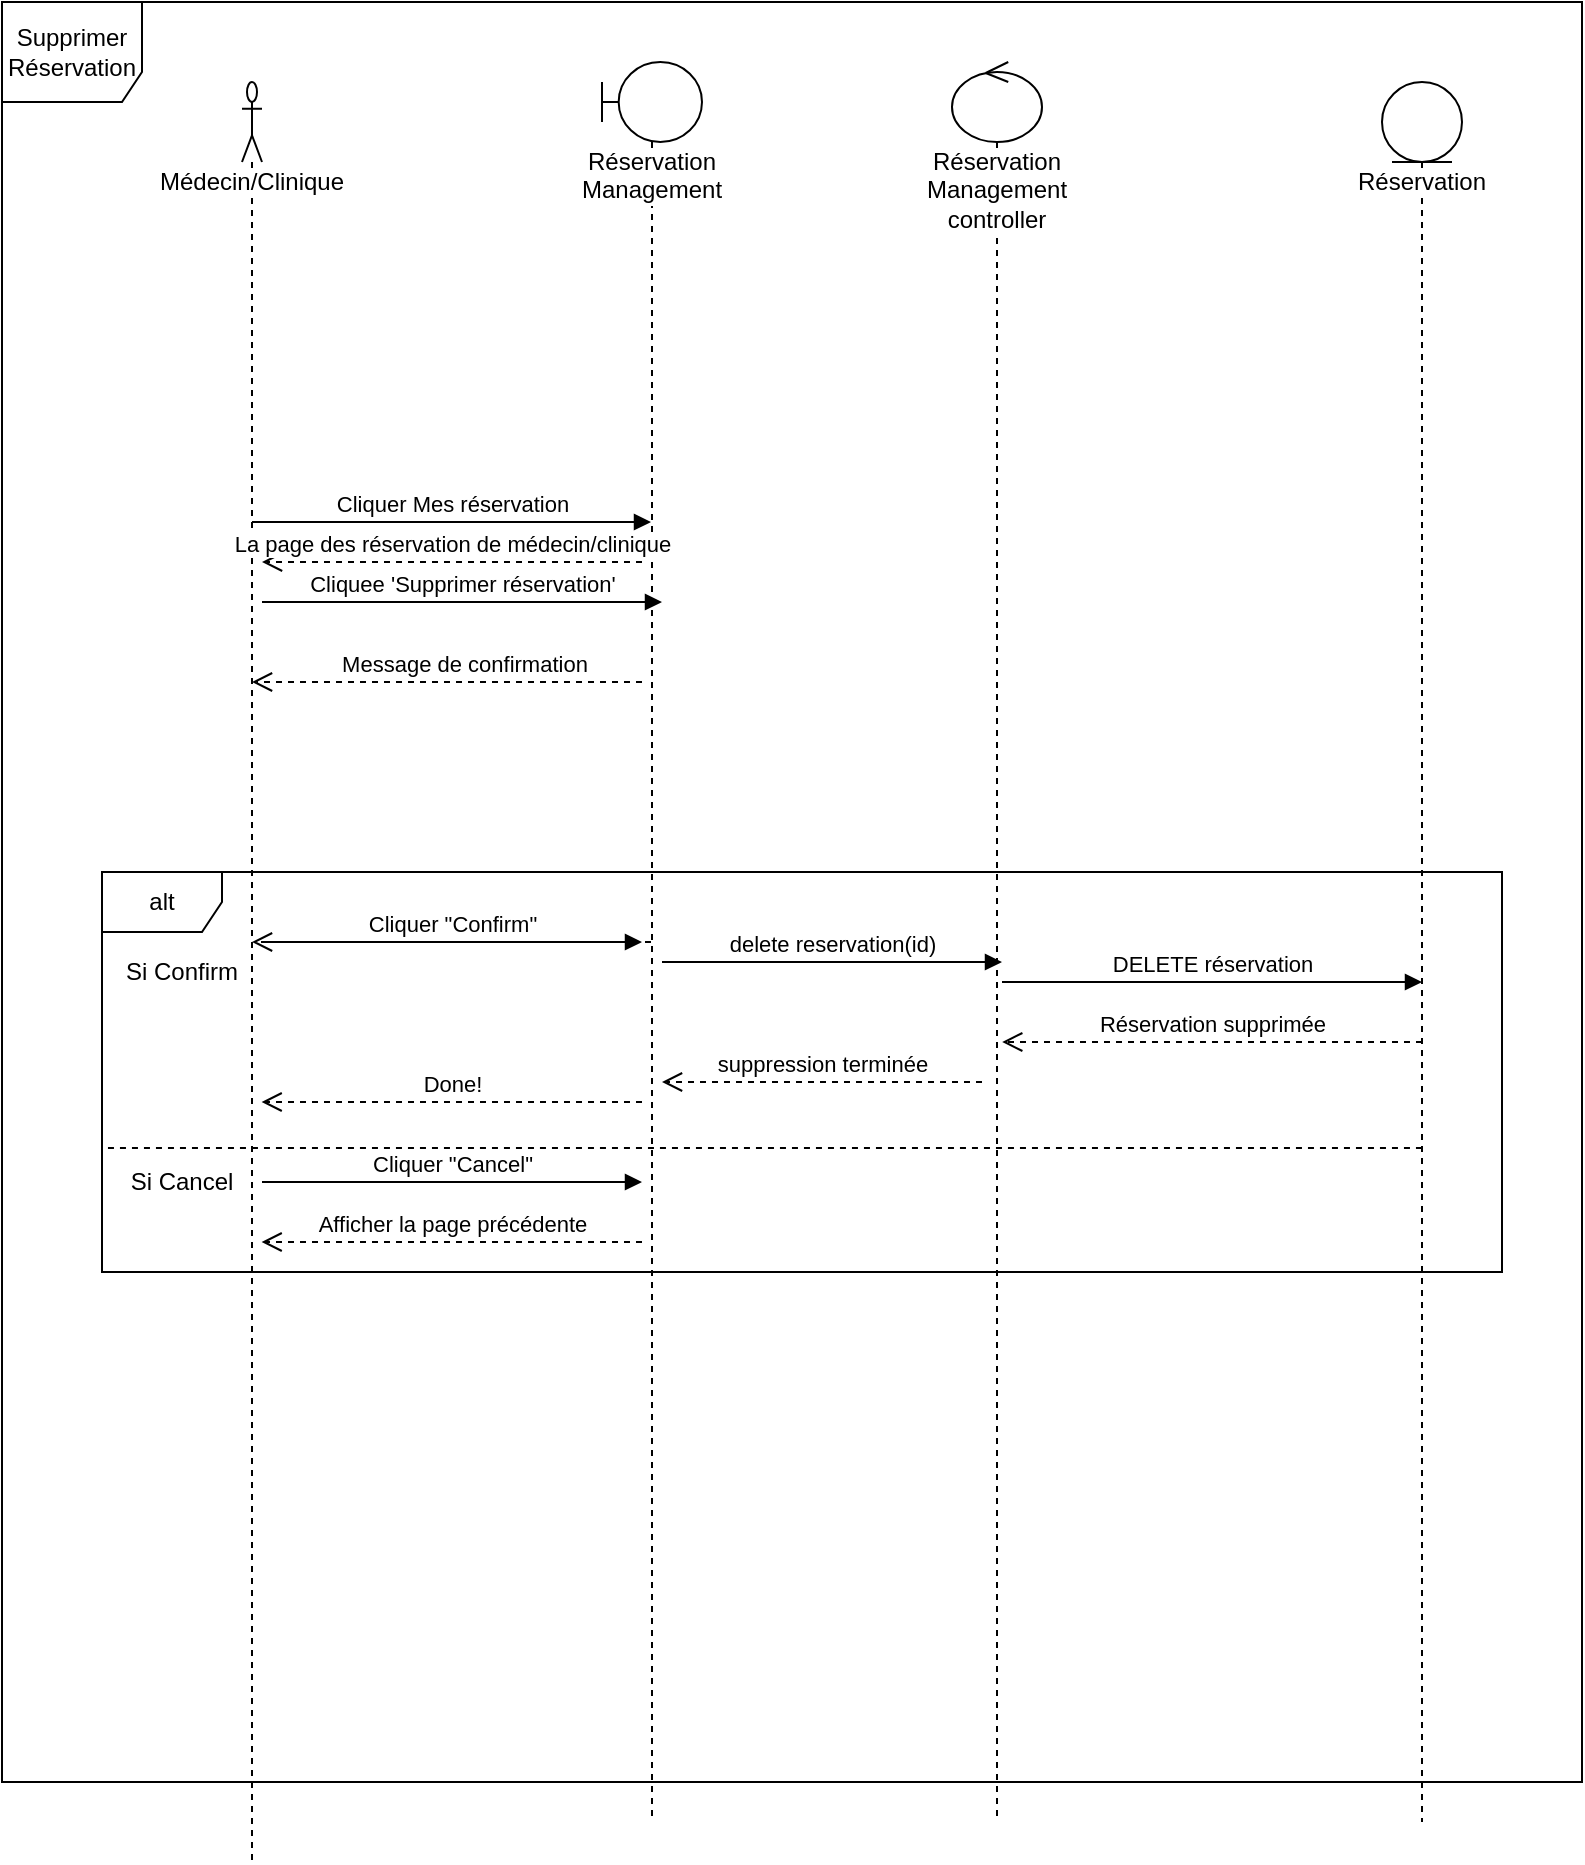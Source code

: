 <mxfile version="10.5.4" type="device"><diagram id="chPoz5LdmpBUyQcO5zTx" name="Page-1"><mxGraphModel dx="840" dy="506" grid="1" gridSize="10" guides="1" tooltips="1" connect="1" arrows="1" fold="1" page="1" pageScale="1" pageWidth="850" pageHeight="1100" math="0" shadow="0"><root><mxCell id="0"/><mxCell id="1" parent="0"/><mxCell id="VjuR507clFlsxulzZDKX-1" value="Supprimer Réservation" style="shape=umlFrame;whiteSpace=wrap;html=1;width=70;height=50;" parent="1" vertex="1"><mxGeometry y="270" width="790" height="890" as="geometry"/></mxCell><mxCell id="Rs4aEwTWib0IYG7Q8rTW-14" value="alt" style="shape=umlFrame;whiteSpace=wrap;html=1;" parent="1" vertex="1"><mxGeometry x="50" y="705" width="700" height="200" as="geometry"/></mxCell><mxCell id="2UEXE4apJw5BmhpLBmJW-8" value="Réservation Management" style="shape=umlLifeline;participant=umlBoundary;perimeter=lifelinePerimeter;whiteSpace=wrap;html=1;container=1;collapsible=0;recursiveResize=0;verticalAlign=top;spacingTop=36;labelBackgroundColor=#ffffff;outlineConnect=0;" parent="1" vertex="1"><mxGeometry x="300" y="300" width="50" height="880" as="geometry"/></mxCell><mxCell id="2UEXE4apJw5BmhpLBmJW-9" value="Médecin/Clinique" style="shape=umlLifeline;participant=umlActor;perimeter=lifelinePerimeter;whiteSpace=wrap;html=1;container=1;collapsible=0;recursiveResize=0;verticalAlign=top;spacingTop=36;labelBackgroundColor=#ffffff;outlineConnect=0;" parent="1" vertex="1"><mxGeometry x="120" y="310" width="10" height="890" as="geometry"/></mxCell><mxCell id="uDpu7AD48-fFSlyF4Dl8-2" value="Cliquee 'Supprimer réservation'" style="html=1;verticalAlign=bottom;endArrow=block;" parent="2UEXE4apJw5BmhpLBmJW-9" edge="1"><mxGeometry width="80" relative="1" as="geometry"><mxPoint x="10" y="260" as="sourcePoint"/><mxPoint x="210" y="260" as="targetPoint"/></mxGeometry></mxCell><mxCell id="2UEXE4apJw5BmhpLBmJW-10" value="Réservation Management controller" style="shape=umlLifeline;participant=umlControl;perimeter=lifelinePerimeter;whiteSpace=wrap;html=1;container=1;collapsible=0;recursiveResize=0;verticalAlign=top;spacingTop=36;labelBackgroundColor=#ffffff;outlineConnect=0;" parent="1" vertex="1"><mxGeometry x="475" y="300" width="45" height="880" as="geometry"/></mxCell><mxCell id="2UEXE4apJw5BmhpLBmJW-11" value="Réservation" style="shape=umlLifeline;participant=umlEntity;perimeter=lifelinePerimeter;whiteSpace=wrap;html=1;container=1;collapsible=0;recursiveResize=0;verticalAlign=top;spacingTop=36;labelBackgroundColor=#ffffff;outlineConnect=0;" parent="1" vertex="1"><mxGeometry x="690" y="310" width="40" height="870" as="geometry"/></mxCell><mxCell id="Rs4aEwTWib0IYG7Q8rTW-4" value="Cliquer Mes réservation" style="html=1;verticalAlign=bottom;endArrow=block;" parent="1" source="2UEXE4apJw5BmhpLBmJW-9" target="2UEXE4apJw5BmhpLBmJW-8" edge="1"><mxGeometry width="80" relative="1" as="geometry"><mxPoint x="130" y="540" as="sourcePoint"/><mxPoint x="210" y="540" as="targetPoint"/><Array as="points"><mxPoint x="180" y="530"/><mxPoint x="280" y="530"/></Array></mxGeometry></mxCell><mxCell id="Rs4aEwTWib0IYG7Q8rTW-13" value="Message de confirmation" style="html=1;verticalAlign=bottom;endArrow=open;dashed=1;endSize=8;" parent="1" source="2UEXE4apJw5BmhpLBmJW-8" target="2UEXE4apJw5BmhpLBmJW-9" edge="1"><mxGeometry x="-0.055" y="-130" relative="1" as="geometry"><mxPoint x="320" y="689" as="sourcePoint"/><mxPoint x="130" y="689" as="targetPoint"/><mxPoint x="1" as="offset"/></mxGeometry></mxCell><mxCell id="Rs4aEwTWib0IYG7Q8rTW-15" value="Cliquer &quot;Confirm&quot;" style="html=1;verticalAlign=bottom;endArrow=block;" parent="1" edge="1"><mxGeometry width="80" relative="1" as="geometry"><mxPoint x="130" y="740" as="sourcePoint"/><mxPoint x="320" y="740" as="targetPoint"/></mxGeometry></mxCell><mxCell id="Rs4aEwTWib0IYG7Q8rTW-16" value="delete reservation(id)" style="html=1;verticalAlign=bottom;endArrow=block;" parent="1" edge="1"><mxGeometry width="80" relative="1" as="geometry"><mxPoint x="330" y="750" as="sourcePoint"/><mxPoint x="500" y="750" as="targetPoint"/></mxGeometry></mxCell><mxCell id="Rs4aEwTWib0IYG7Q8rTW-17" value="DELETE réservation" style="html=1;verticalAlign=bottom;endArrow=block;" parent="1" edge="1"><mxGeometry width="80" relative="1" as="geometry"><mxPoint x="500" y="760" as="sourcePoint"/><mxPoint x="710" y="760" as="targetPoint"/></mxGeometry></mxCell><mxCell id="Rs4aEwTWib0IYG7Q8rTW-18" value="Réservation supprimée" style="html=1;verticalAlign=bottom;endArrow=open;dashed=1;endSize=8;entryX=0.643;entryY=0.425;entryDx=0;entryDy=0;entryPerimeter=0;" parent="1" target="Rs4aEwTWib0IYG7Q8rTW-14" edge="1"><mxGeometry relative="1" as="geometry"><mxPoint x="710" y="790" as="sourcePoint"/><mxPoint x="630" y="790" as="targetPoint"/></mxGeometry></mxCell><mxCell id="Rs4aEwTWib0IYG7Q8rTW-19" value="suppression terminée" style="html=1;verticalAlign=bottom;endArrow=open;dashed=1;endSize=8;entryX=0.4;entryY=0.525;entryDx=0;entryDy=0;entryPerimeter=0;" parent="1" target="Rs4aEwTWib0IYG7Q8rTW-14" edge="1"><mxGeometry relative="1" as="geometry"><mxPoint x="490" y="810" as="sourcePoint"/><mxPoint x="410" y="810" as="targetPoint"/></mxGeometry></mxCell><mxCell id="Rs4aEwTWib0IYG7Q8rTW-20" value="Done!" style="html=1;verticalAlign=bottom;endArrow=open;dashed=1;endSize=8;entryX=0.114;entryY=0.575;entryDx=0;entryDy=0;entryPerimeter=0;" parent="1" target="Rs4aEwTWib0IYG7Q8rTW-14" edge="1"><mxGeometry relative="1" as="geometry"><mxPoint x="320" y="820" as="sourcePoint"/><mxPoint x="240" y="820" as="targetPoint"/></mxGeometry></mxCell><mxCell id="Rs4aEwTWib0IYG7Q8rTW-22" value="Cliquer &quot;Cancel&quot;" style="html=1;verticalAlign=bottom;endArrow=block;" parent="1" edge="1"><mxGeometry width="80" relative="1" as="geometry"><mxPoint x="130" y="860" as="sourcePoint"/><mxPoint x="320" y="860" as="targetPoint"/></mxGeometry></mxCell><mxCell id="Rs4aEwTWib0IYG7Q8rTW-23" value="Afficher la page précédente" style="html=1;verticalAlign=bottom;endArrow=open;dashed=1;endSize=8;entryX=0.114;entryY=0.925;entryDx=0;entryDy=0;entryPerimeter=0;" parent="1" target="Rs4aEwTWib0IYG7Q8rTW-14" edge="1"><mxGeometry relative="1" as="geometry"><mxPoint x="320" y="890" as="sourcePoint"/><mxPoint x="240" y="890" as="targetPoint"/></mxGeometry></mxCell><mxCell id="Rs4aEwTWib0IYG7Q8rTW-25" value="Si Confirm" style="text;html=1;strokeColor=none;fillColor=none;align=center;verticalAlign=middle;whiteSpace=wrap;rounded=0;" parent="1" vertex="1"><mxGeometry x="60" y="745" width="60" height="20" as="geometry"/></mxCell><mxCell id="Rs4aEwTWib0IYG7Q8rTW-28" value="Si Cancel" style="text;html=1;strokeColor=none;fillColor=none;align=center;verticalAlign=middle;whiteSpace=wrap;rounded=0;" parent="1" vertex="1"><mxGeometry x="60" y="850" width="60" height="20" as="geometry"/></mxCell><mxCell id="Rs4aEwTWib0IYG7Q8rTW-31" value="" style="endArrow=none;dashed=1;html=1;exitX=-0.117;exitY=-0.35;exitDx=0;exitDy=0;exitPerimeter=0;" parent="1" source="Rs4aEwTWib0IYG7Q8rTW-28" target="2UEXE4apJw5BmhpLBmJW-11" edge="1"><mxGeometry width="50" height="50" relative="1" as="geometry"><mxPoint x="90" y="860" as="sourcePoint"/><mxPoint x="140" y="810" as="targetPoint"/></mxGeometry></mxCell><mxCell id="uDpu7AD48-fFSlyF4Dl8-1" value="La page des réservation de médecin/clinique" style="html=1;verticalAlign=bottom;endArrow=open;dashed=1;endSize=8;" parent="1" edge="1"><mxGeometry relative="1" as="geometry"><mxPoint x="320" y="550" as="sourcePoint"/><mxPoint x="130" y="550" as="targetPoint"/></mxGeometry></mxCell><mxCell id="uDpu7AD48-fFSlyF4Dl8-9" value="" style="html=1;verticalAlign=bottom;endArrow=open;dashed=1;endSize=8;" parent="1" target="2UEXE4apJw5BmhpLBmJW-9" edge="1"><mxGeometry relative="1" as="geometry"><mxPoint x="320" y="610" as="sourcePoint"/><mxPoint x="240" y="610" as="targetPoint"/></mxGeometry></mxCell></root></mxGraphModel></diagram></mxfile>